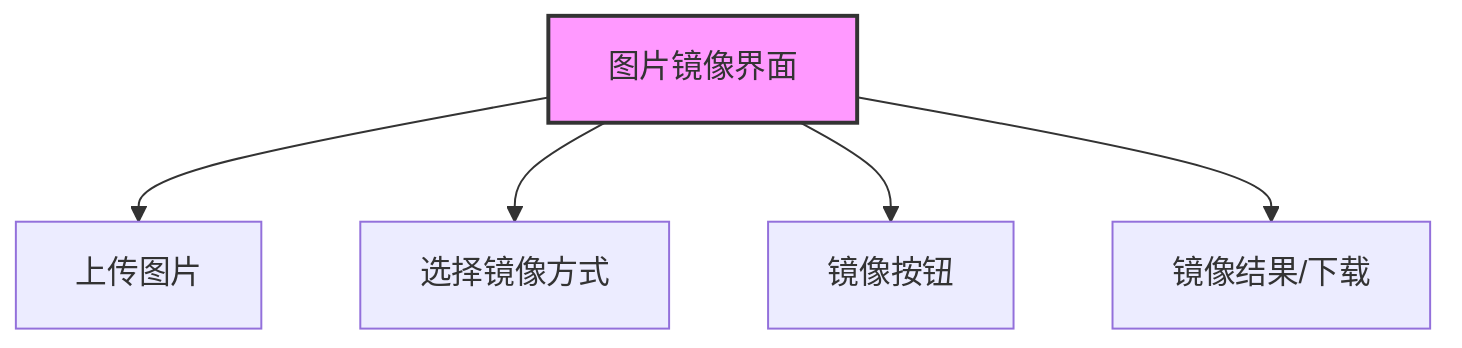 flowchart TD
    ImgMirror_UI[图片镜像界面]
    ImgMirror_UI --> ImgMirror_Upload[上传图片]
    ImgMirror_UI --> ImgMirror_Set[选择镜像方式]
    ImgMirror_UI --> ImgMirror_Apply[镜像按钮]
    ImgMirror_UI --> ImgMirror_Result[镜像结果/下载]
    style ImgMirror_UI fill:#f9f,stroke:#333,stroke-width:2px